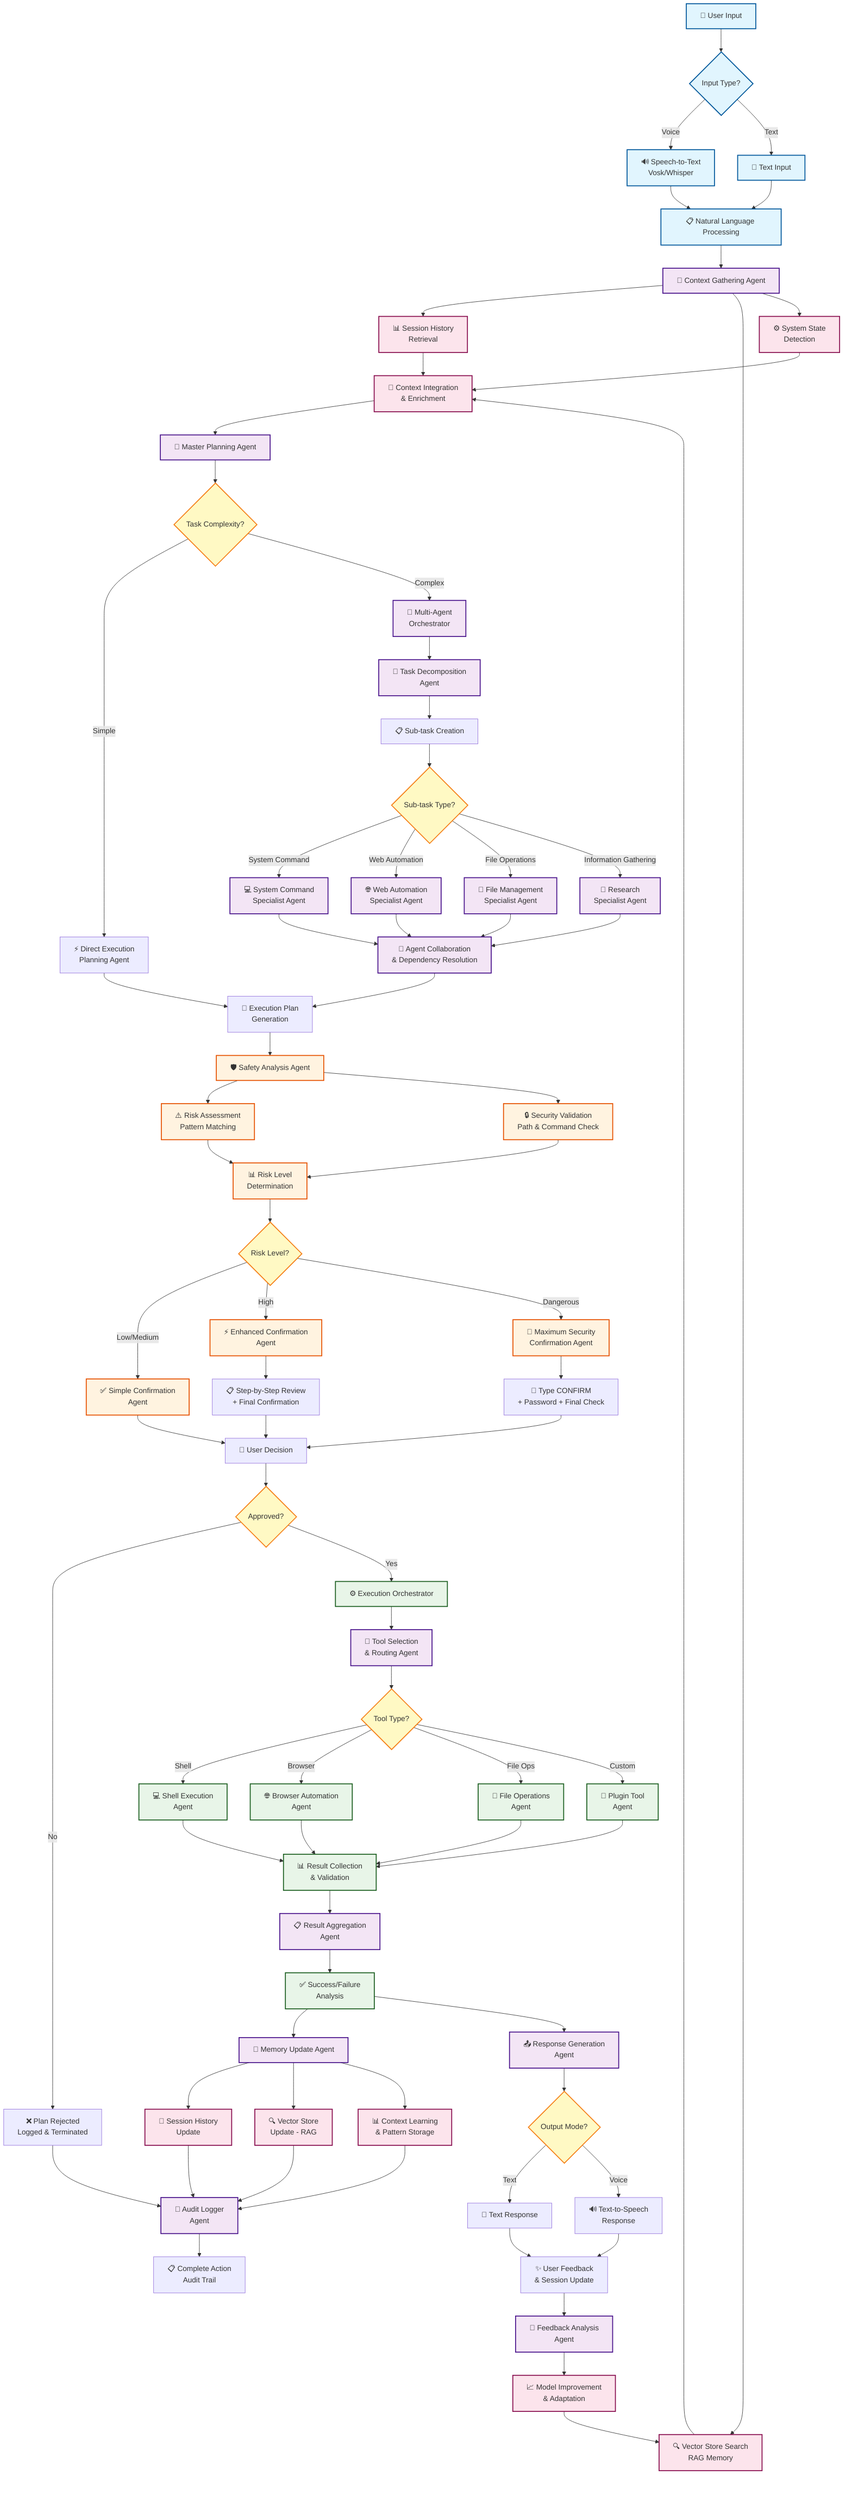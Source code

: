 flowchart TD
    %% Input Layer
    A[🎤 User Input] --> B{Input Type?}
    B -->|Voice| C[🔊 Speech-to-Text<br/>Vosk/Whisper]
    B -->|Text| D[📝 Text Input]
    C --> E[📋 Natural Language Processing]
    D --> E
    
    %% Context Gathering
    E --> F[🧠 Context Gathering Agent]
    F --> G[📊 Session History<br/>Retrieval]
    F --> H[🔍 Vector Store Search<br/>RAG Memory]
    F --> I[⚙️ System State<br/>Detection]
    
    %% Context Integration
    G --> J[🔗 Context Integration<br/>& Enrichment]
    H --> J
    I --> J
    
    %% Multi-Agent Planning System
    J --> K[🤖 Master Planning Agent]
    K --> L{Task Complexity?}
    
    %% Simple vs Complex Task Routing
    L -->|Simple| M[⚡ Direct Execution<br/>Planning Agent]
    L -->|Complex| N[🧩 Multi-Agent<br/>Orchestrator]
    
    %% Multi-Agent System for Complex Tasks
    N --> O[🎯 Task Decomposition<br/>Agent]
    O --> P[📋 Sub-task Creation]
    
    P --> Q{Sub-task Type?}
    Q -->|System Command| R[💻 System Command<br/>Specialist Agent]
    Q -->|Web Automation| S[🌐 Web Automation<br/>Specialist Agent]
    Q -->|File Operations| T[📁 File Management<br/>Specialist Agent]
    Q -->|Information Gathering| U[🔎 Research<br/>Specialist Agent]
    
    %% Agent Collaboration
    R --> V[🤝 Agent Collaboration<br/>& Dependency Resolution]
    S --> V
    T --> V
    U --> V
    
    %% Plan Generation
    M --> W[📄 Execution Plan<br/>Generation]
    V --> W
    
    %% Safety Analysis
    W --> X[🛡️ Safety Analysis Agent]
    X --> Y[⚠️ Risk Assessment<br/>Pattern Matching]
    X --> Z[🔒 Security Validation<br/>Path & Command Check]
    
    Y --> AA[📊 Risk Level<br/>Determination]
    Z --> AA
    
    %% Dynamic Confirmation System
    AA --> BB{Risk Level?}
    BB -->|Low/Medium| CC[✅ Simple Confirmation<br/>Agent]
    BB -->|High| DD[⚡ Enhanced Confirmation<br/>Agent]
    BB -->|Dangerous| EE[🚨 Maximum Security<br/>Confirmation Agent]
    
    %% User Confirmation Process
    CC --> FF[👤 User Decision]
    DD --> GG[📋 Step-by-Step Review<br/>+ Final Confirmation]
    EE --> HH[🔐 Type CONFIRM<br/>+ Password + Final Check]
    
    GG --> FF
    HH --> FF
    
    %% Execution or Rejection
    FF --> II{Approved?}
    II -->|No| JJ[❌ Plan Rejected<br/>Logged & Terminated]
    II -->|Yes| KK[⚙️ Execution Orchestrator]
    
    %% Execution System
    KK --> LL[🔄 Tool Selection<br/>& Routing Agent]
    LL --> MM{Tool Type?}
    
    MM -->|Shell| NN[💻 Shell Execution<br/>Agent]
    MM -->|Browser| OO[🌐 Browser Automation<br/>Agent]
    MM -->|File Ops| PP[📁 File Operations<br/>Agent]
    MM -->|Custom| QQ[🔧 Plugin Tool<br/>Agent]
    
    %% Tool Execution
    NN --> RR[📊 Result Collection<br/>& Validation]
    OO --> RR
    PP --> RR
    QQ --> RR
    
    %% Result Processing
    RR --> SS[📋 Result Aggregation<br/>Agent]
    SS --> TT[✅ Success/Failure<br/>Analysis]
    
    %% Memory Updates
    TT --> UU[🧠 Memory Update Agent]
    UU --> VV[💾 Session History<br/>Update]
    UU --> WW[🔍 Vector Store<br/>Update - RAG]
    UU --> XX[📊 Context Learning<br/>& Pattern Storage]
    
    %% Audit & Logging
    VV --> YY[📝 Audit Logger<br/>Agent]
    WW --> YY
    XX --> YY
    JJ --> YY
    
    YY --> ZZ[📋 Complete Action<br/>Audit Trail]
    
    %% Output Generation
    TT --> AAA[📤 Response Generation<br/>Agent]
    AAA --> BBB{Output Mode?}
    BBB -->|Text| CCC[📝 Text Response]
    BBB -->|Voice| DDD[🔊 Text-to-Speech<br/>Response]
    
    CCC --> EEE[✨ User Feedback<br/>& Session Update]
    DDD --> EEE
    
    %% Continuous Learning Loop
    EEE --> FFF[🔄 Feedback Analysis<br/>Agent]
    FFF --> GGG[📈 Model Improvement<br/>& Adaptation]
    GGG --> H
    
    %% Styling
    classDef inputStyle fill:#e1f5fe,stroke:#01579b,stroke-width:2px
    classDef agentStyle fill:#f3e5f5,stroke:#4a148c,stroke-width:2px
    classDef safetyStyle fill:#fff3e0,stroke:#e65100,stroke-width:2px
    classDef executionStyle fill:#e8f5e8,stroke:#1b5e20,stroke-width:2px
    classDef memoryStyle fill:#fce4ec,stroke:#880e4f,stroke-width:2px
    classDef decisionStyle fill:#fff9c4,stroke:#f57f17,stroke-width:2px
    
    class A,B,C,D,E inputStyle
    class F,K,N,O,R,S,T,U,V,LL,SS,UU,YY,AAA,FFF agentStyle
    class X,Y,Z,AA,CC,DD,EE safetyStyle
    class KK,NN,OO,PP,QQ,RR,TT executionStyle
    class G,H,I,J,VV,WW,XX,GGG memoryStyle
    class L,Q,BB,II,MM,BBB decisionStyle